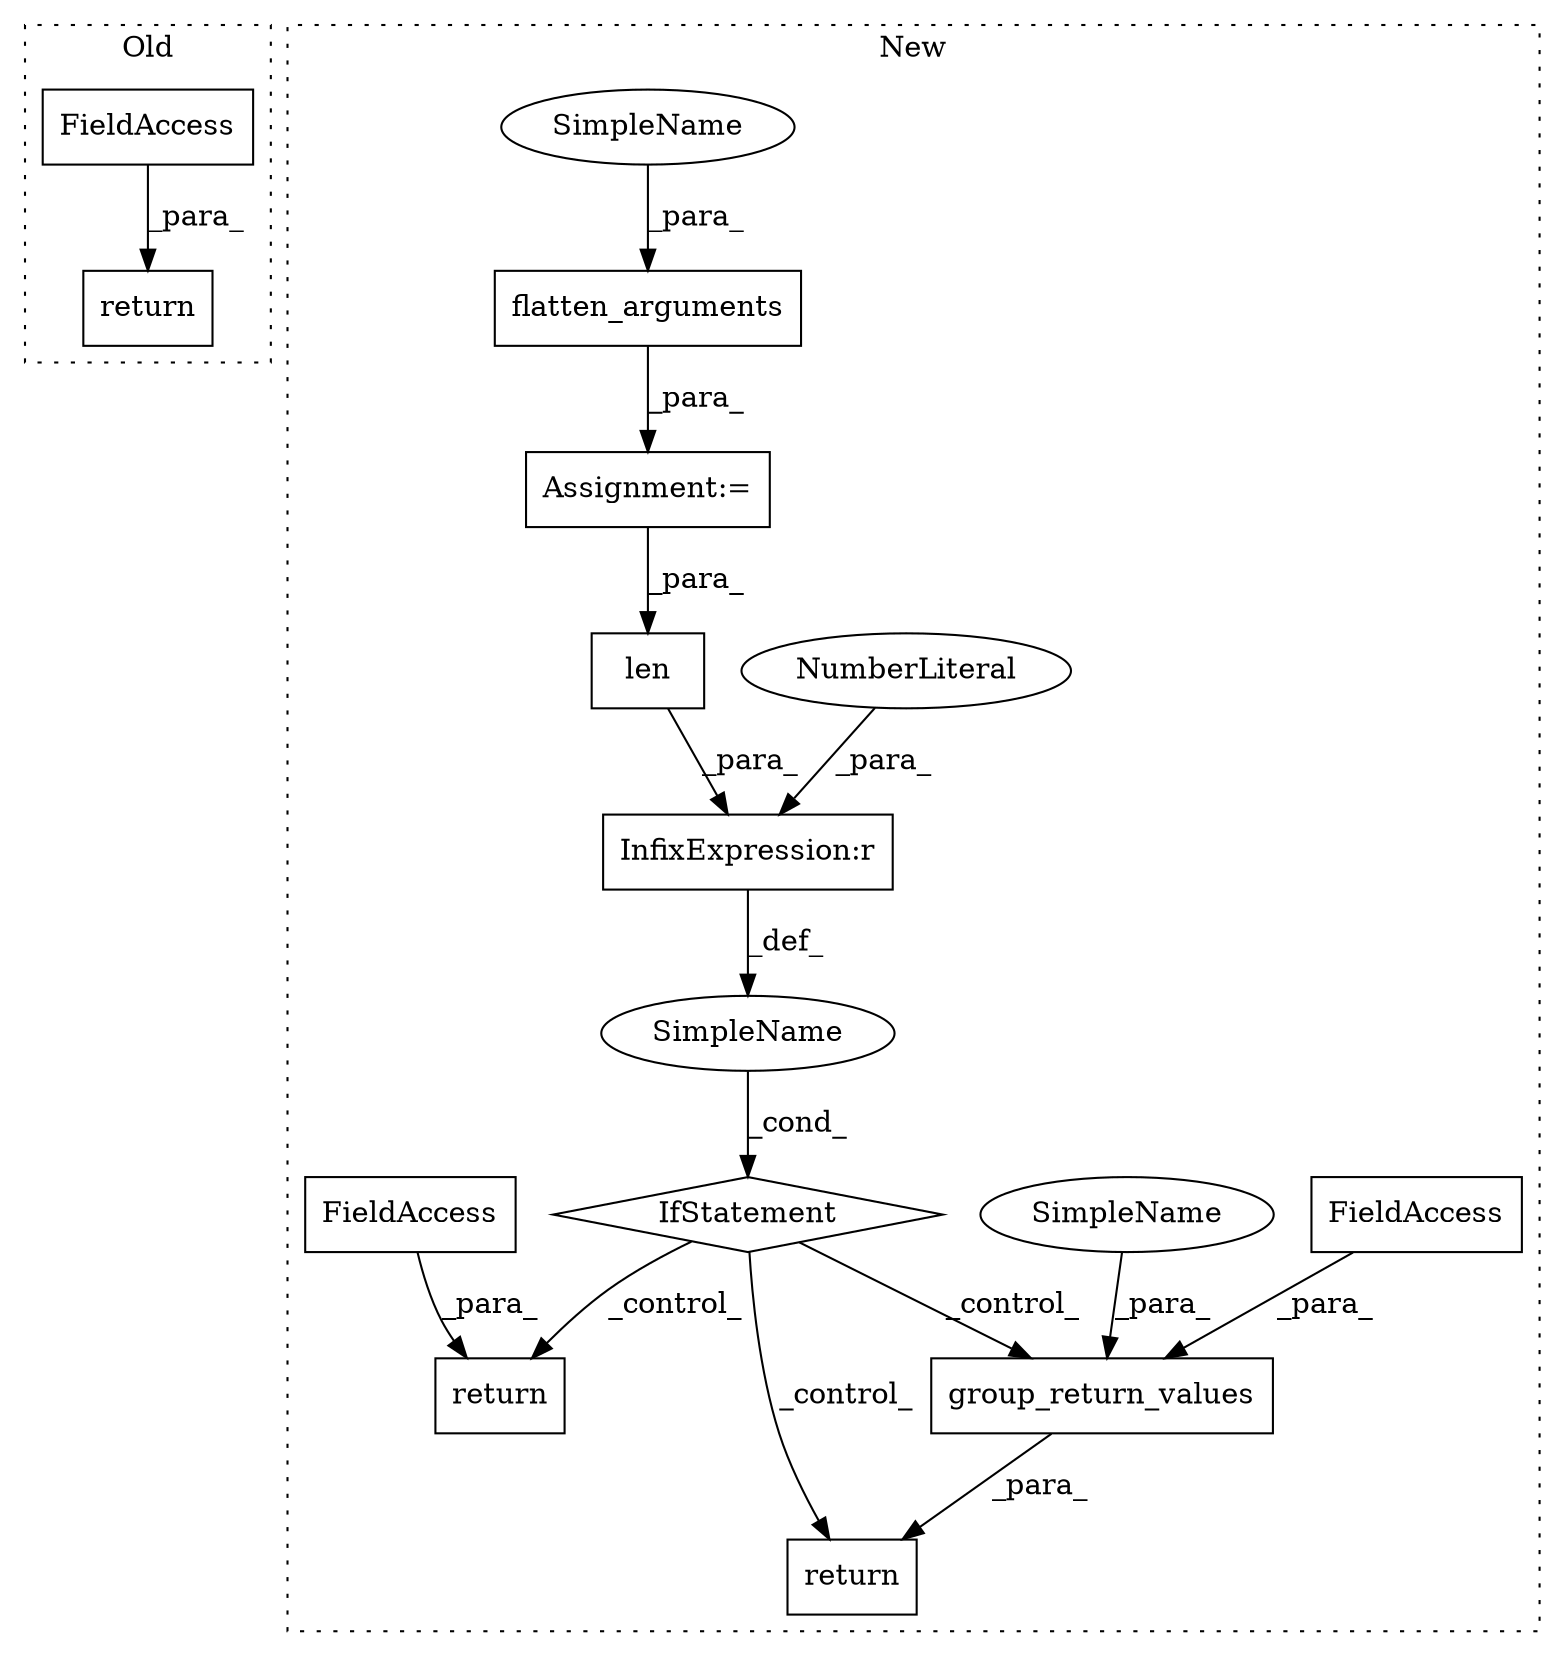 digraph G {
subgraph cluster0 {
1 [label="return" a="41" s="2380" l="7" shape="box"];
13 [label="FieldAccess" a="22" s="2387" l="4" shape="box"];
label = "Old";
style="dotted";
}
subgraph cluster1 {
2 [label="group_return_values" a="32" s="2905,2948" l="20,1" shape="box"];
3 [label="SimpleName" a="42" s="" l="" shape="ellipse"];
4 [label="return" a="41" s="2164" l="7" shape="box"];
5 [label="len" a="32" s="1756,1779" l="4,1" shape="box"];
6 [label="FieldAccess" a="22" s="2925" l="13" shape="box"];
7 [label="flatten_arguments" a="32" s="1718,1745" l="18,1" shape="box"];
8 [label="InfixExpression:r" a="27" s="1780" l="4" shape="box"];
9 [label="NumberLiteral" a="34" s="1784" l="1" shape="ellipse"];
10 [label="Assignment:=" a="7" s="1717" l="1" shape="box"];
11 [label="return" a="41" s="2898" l="7" shape="box"];
12 [label="FieldAccess" a="22" s="2171" l="14" shape="box"];
14 [label="IfStatement" a="25" s="1752,1785" l="4,2" shape="diamond"];
15 [label="SimpleName" a="42" s="2939" l="9" shape="ellipse"];
16 [label="SimpleName" a="42" s="1736" l="9" shape="ellipse"];
label = "New";
style="dotted";
}
2 -> 11 [label="_para_"];
3 -> 14 [label="_cond_"];
5 -> 8 [label="_para_"];
6 -> 2 [label="_para_"];
7 -> 10 [label="_para_"];
8 -> 3 [label="_def_"];
9 -> 8 [label="_para_"];
10 -> 5 [label="_para_"];
12 -> 4 [label="_para_"];
13 -> 1 [label="_para_"];
14 -> 2 [label="_control_"];
14 -> 4 [label="_control_"];
14 -> 11 [label="_control_"];
15 -> 2 [label="_para_"];
16 -> 7 [label="_para_"];
}